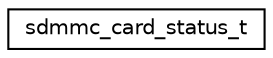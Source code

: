 digraph "Graphical Class Hierarchy"
{
 // LATEX_PDF_SIZE
  edge [fontname="Helvetica",fontsize="10",labelfontname="Helvetica",labelfontsize="10"];
  node [fontname="Helvetica",fontsize="10",shape=record];
  rankdir="LR";
  Node0 [label="sdmmc_card_status_t",height=0.2,width=0.4,color="black", fillcolor="white", style="filled",URL="$unionsdmmc__card__status__t.html",tooltip="SD/MMC Card status as structure."];
}
